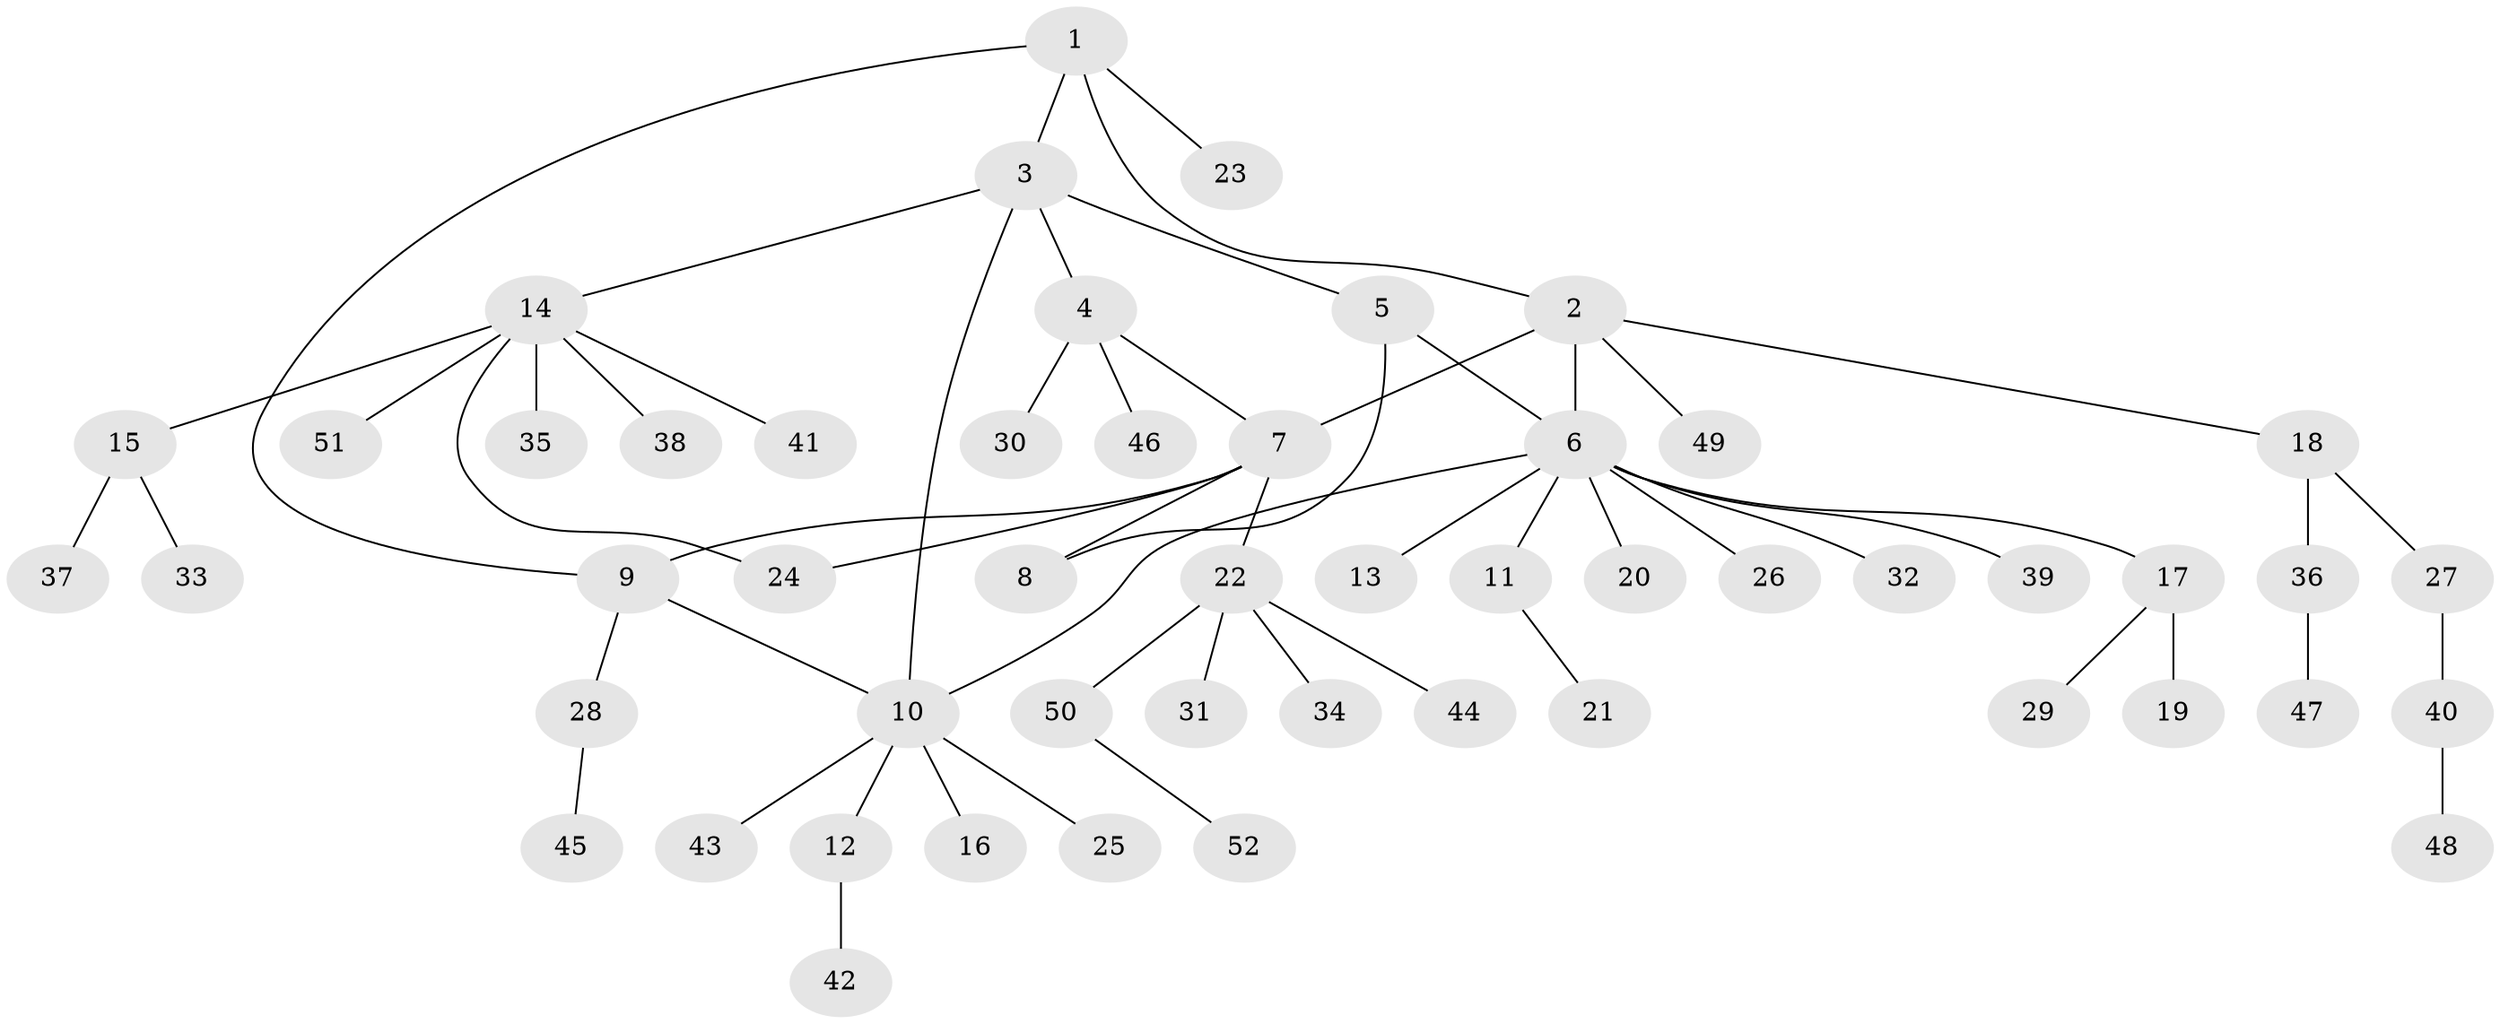 // Generated by graph-tools (version 1.1) at 2025/26/03/09/25 03:26:41]
// undirected, 52 vertices, 58 edges
graph export_dot {
graph [start="1"]
  node [color=gray90,style=filled];
  1;
  2;
  3;
  4;
  5;
  6;
  7;
  8;
  9;
  10;
  11;
  12;
  13;
  14;
  15;
  16;
  17;
  18;
  19;
  20;
  21;
  22;
  23;
  24;
  25;
  26;
  27;
  28;
  29;
  30;
  31;
  32;
  33;
  34;
  35;
  36;
  37;
  38;
  39;
  40;
  41;
  42;
  43;
  44;
  45;
  46;
  47;
  48;
  49;
  50;
  51;
  52;
  1 -- 2;
  1 -- 3;
  1 -- 9;
  1 -- 23;
  2 -- 6;
  2 -- 7;
  2 -- 18;
  2 -- 49;
  3 -- 4;
  3 -- 5;
  3 -- 10;
  3 -- 14;
  4 -- 7;
  4 -- 30;
  4 -- 46;
  5 -- 6;
  5 -- 8;
  6 -- 10;
  6 -- 11;
  6 -- 13;
  6 -- 17;
  6 -- 20;
  6 -- 26;
  6 -- 32;
  6 -- 39;
  7 -- 8;
  7 -- 9;
  7 -- 22;
  7 -- 24;
  9 -- 10;
  9 -- 28;
  10 -- 12;
  10 -- 16;
  10 -- 25;
  10 -- 43;
  11 -- 21;
  12 -- 42;
  14 -- 15;
  14 -- 24;
  14 -- 35;
  14 -- 38;
  14 -- 41;
  14 -- 51;
  15 -- 33;
  15 -- 37;
  17 -- 19;
  17 -- 29;
  18 -- 27;
  18 -- 36;
  22 -- 31;
  22 -- 34;
  22 -- 44;
  22 -- 50;
  27 -- 40;
  28 -- 45;
  36 -- 47;
  40 -- 48;
  50 -- 52;
}
